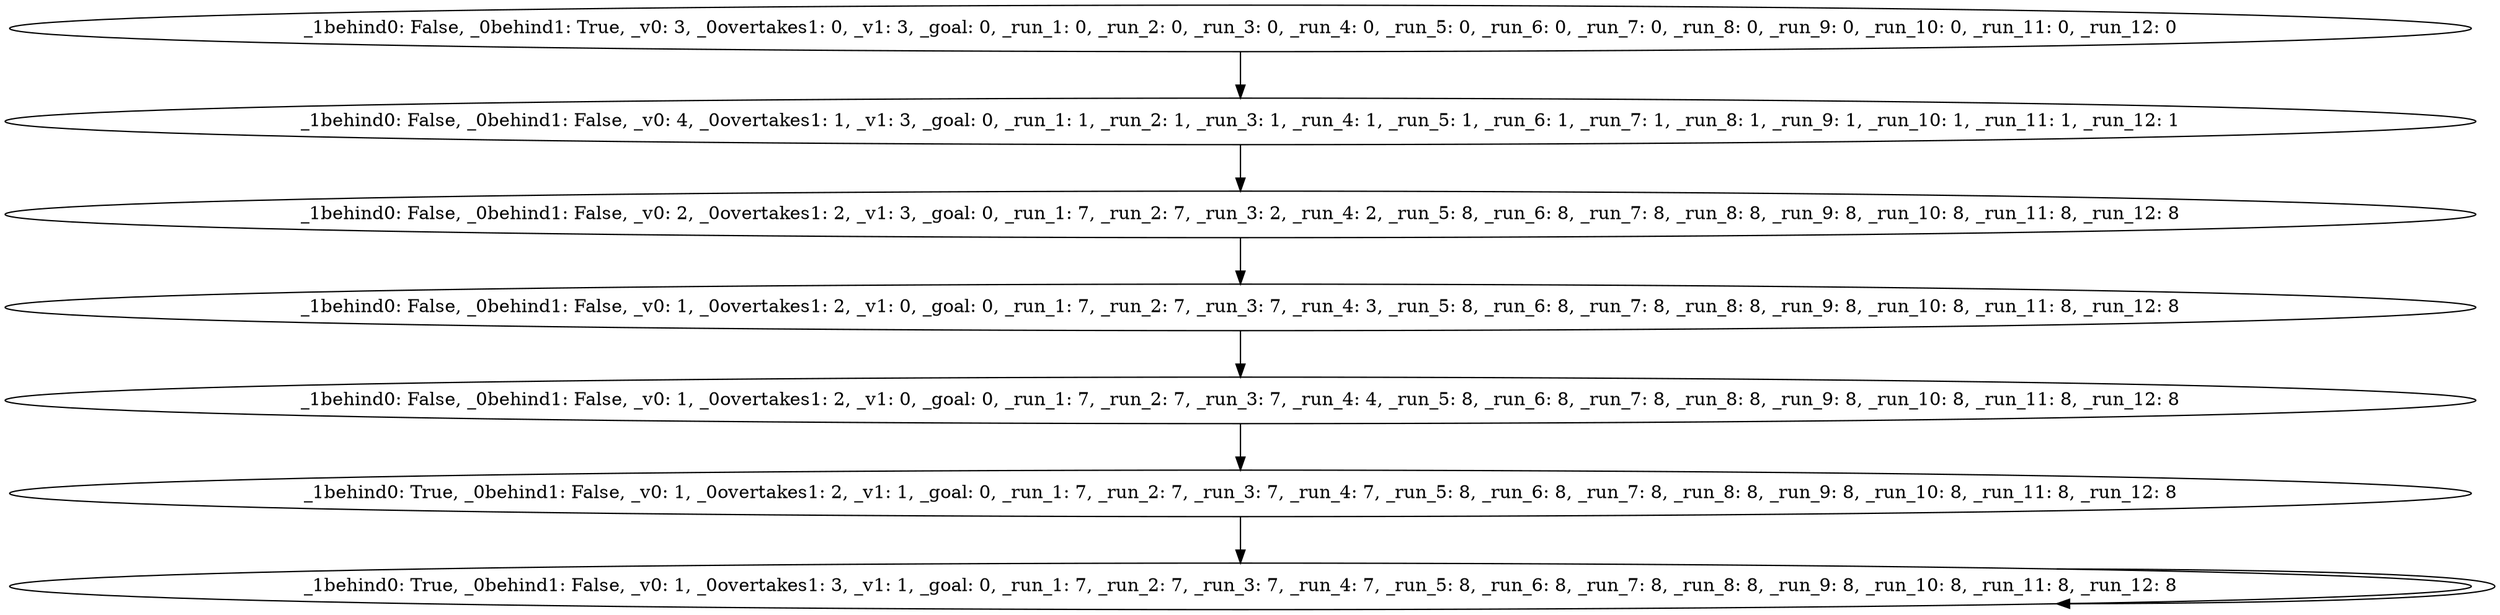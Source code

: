 digraph  {
0 [_0behind1=True, _0overtakes1=0, _1behind0=False, _goal=0, _run_1=0, _run_10=0, _run_11=0, _run_12=0, _run_2=0, _run_3=0, _run_4=0, _run_5=0, _run_6=0, _run_7=0, _run_8=0, _run_9=0, _v0=3, _v1=3, label="_1behind0: False, _0behind1: True, _v0: 3, _0overtakes1: 0, _v1: 3, _goal: 0, _run_1: 0, _run_2: 0, _run_3: 0, _run_4: 0, _run_5: 0, _run_6: 0, _run_7: 0, _run_8: 0, _run_9: 0, _run_10: 0, _run_11: 0, _run_12: 0"];
1 [_0behind1=False, _0overtakes1=1, _1behind0=False, _goal=0, _run_1=1, _run_10=1, _run_11=1, _run_12=1, _run_2=1, _run_3=1, _run_4=1, _run_5=1, _run_6=1, _run_7=1, _run_8=1, _run_9=1, _v0=4, _v1=3, label="_1behind0: False, _0behind1: False, _v0: 4, _0overtakes1: 1, _v1: 3, _goal: 0, _run_1: 1, _run_2: 1, _run_3: 1, _run_4: 1, _run_5: 1, _run_6: 1, _run_7: 1, _run_8: 1, _run_9: 1, _run_10: 1, _run_11: 1, _run_12: 1"];
2 [_0behind1=False, _0overtakes1=2, _1behind0=False, _goal=0, _run_1=7, _run_10=8, _run_11=8, _run_12=8, _run_2=7, _run_3=2, _run_4=2, _run_5=8, _run_6=8, _run_7=8, _run_8=8, _run_9=8, _v0=2, _v1=3, label="_1behind0: False, _0behind1: False, _v0: 2, _0overtakes1: 2, _v1: 3, _goal: 0, _run_1: 7, _run_2: 7, _run_3: 2, _run_4: 2, _run_5: 8, _run_6: 8, _run_7: 8, _run_8: 8, _run_9: 8, _run_10: 8, _run_11: 8, _run_12: 8"];
3 [_0behind1=False, _0overtakes1=2, _1behind0=False, _goal=0, _run_1=7, _run_10=8, _run_11=8, _run_12=8, _run_2=7, _run_3=7, _run_4=3, _run_5=8, _run_6=8, _run_7=8, _run_8=8, _run_9=8, _v0=1, _v1=0, label="_1behind0: False, _0behind1: False, _v0: 1, _0overtakes1: 2, _v1: 0, _goal: 0, _run_1: 7, _run_2: 7, _run_3: 7, _run_4: 3, _run_5: 8, _run_6: 8, _run_7: 8, _run_8: 8, _run_9: 8, _run_10: 8, _run_11: 8, _run_12: 8"];
4 [_0behind1=False, _0overtakes1=2, _1behind0=False, _goal=0, _run_1=7, _run_10=8, _run_11=8, _run_12=8, _run_2=7, _run_3=7, _run_4=4, _run_5=8, _run_6=8, _run_7=8, _run_8=8, _run_9=8, _v0=1, _v1=0, label="_1behind0: False, _0behind1: False, _v0: 1, _0overtakes1: 2, _v1: 0, _goal: 0, _run_1: 7, _run_2: 7, _run_3: 7, _run_4: 4, _run_5: 8, _run_6: 8, _run_7: 8, _run_8: 8, _run_9: 8, _run_10: 8, _run_11: 8, _run_12: 8"];
5 [_0behind1=False, _0overtakes1=2, _1behind0=True, _goal=0, _run_1=7, _run_10=8, _run_11=8, _run_12=8, _run_2=7, _run_3=7, _run_4=7, _run_5=8, _run_6=8, _run_7=8, _run_8=8, _run_9=8, _v0=1, _v1=1, label="_1behind0: True, _0behind1: False, _v0: 1, _0overtakes1: 2, _v1: 1, _goal: 0, _run_1: 7, _run_2: 7, _run_3: 7, _run_4: 7, _run_5: 8, _run_6: 8, _run_7: 8, _run_8: 8, _run_9: 8, _run_10: 8, _run_11: 8, _run_12: 8"];
6 [_0behind1=False, _0overtakes1=3, _1behind0=True, _goal=0, _run_1=7, _run_10=8, _run_11=8, _run_12=8, _run_2=7, _run_3=7, _run_4=7, _run_5=8, _run_6=8, _run_7=8, _run_8=8, _run_9=8, _v0=1, _v1=1, label="_1behind0: True, _0behind1: False, _v0: 1, _0overtakes1: 3, _v1: 1, _goal: 0, _run_1: 7, _run_2: 7, _run_3: 7, _run_4: 7, _run_5: 8, _run_6: 8, _run_7: 8, _run_8: 8, _run_9: 8, _run_10: 8, _run_11: 8, _run_12: 8"];
0 -> 1;
1 -> 2;
2 -> 3;
3 -> 4;
4 -> 5;
5 -> 6;
6 -> 6;
node [label="shape: box", shape=box];
}
